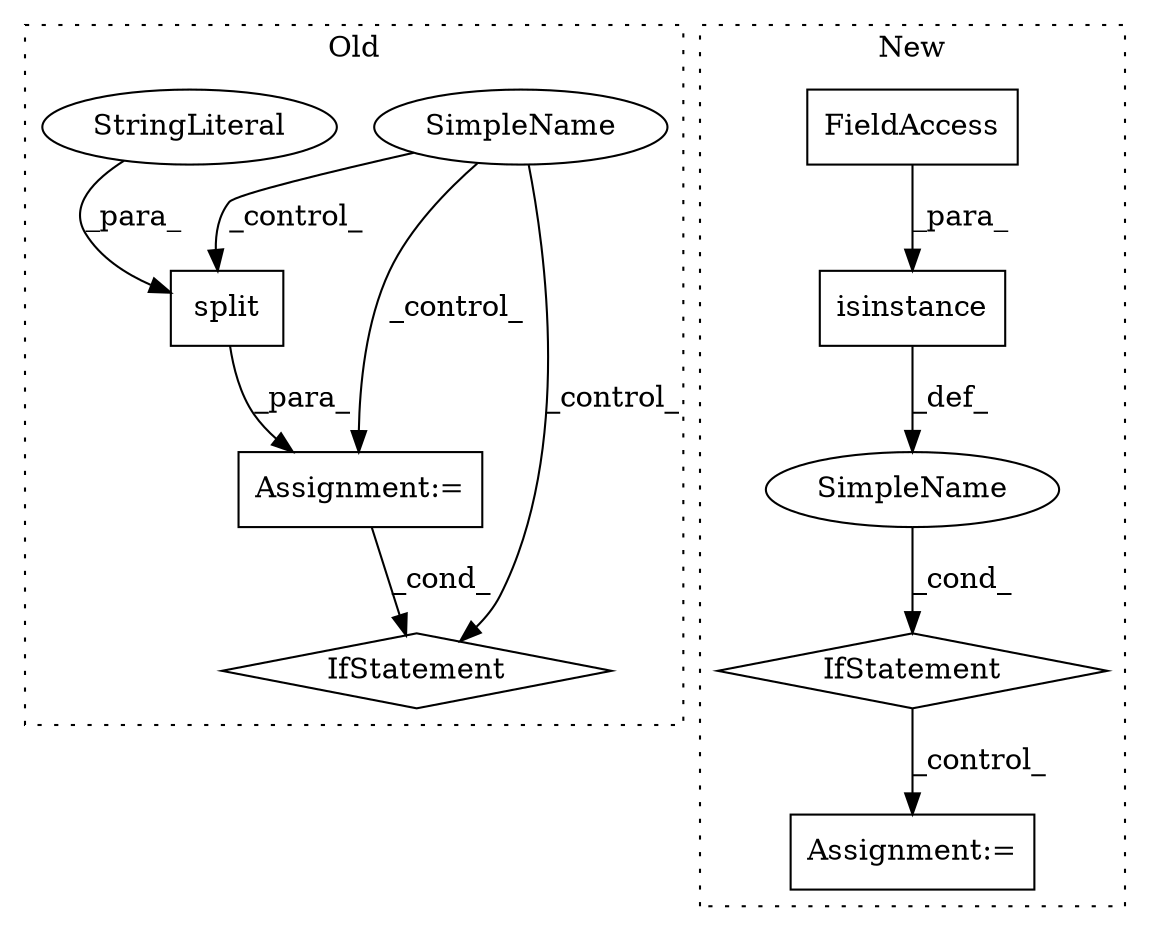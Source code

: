 digraph G {
subgraph cluster0 {
1 [label="split" a="32" s="1779,1790" l="6,1" shape="box"];
7 [label="StringLiteral" a="45" s="1785" l="3" shape="ellipse"];
8 [label="Assignment:=" a="7" s="1766" l="1" shape="box"];
9 [label="IfStatement" a="25" s="1876,1920" l="4,2" shape="diamond"];
10 [label="SimpleName" a="42" s="" l="" shape="ellipse"];
label = "Old";
style="dotted";
}
subgraph cluster1 {
2 [label="isinstance" a="32" s="1588,1629" l="11,1" shape="box"];
3 [label="IfStatement" a="25" s="1584,1630" l="4,2" shape="diamond"];
4 [label="Assignment:=" a="7" s="1721" l="1" shape="box"];
5 [label="SimpleName" a="42" s="" l="" shape="ellipse"];
6 [label="FieldAccess" a="22" s="1609" l="20" shape="box"];
label = "New";
style="dotted";
}
1 -> 8 [label="_para_"];
2 -> 5 [label="_def_"];
3 -> 4 [label="_control_"];
5 -> 3 [label="_cond_"];
6 -> 2 [label="_para_"];
7 -> 1 [label="_para_"];
8 -> 9 [label="_cond_"];
10 -> 1 [label="_control_"];
10 -> 8 [label="_control_"];
10 -> 9 [label="_control_"];
}